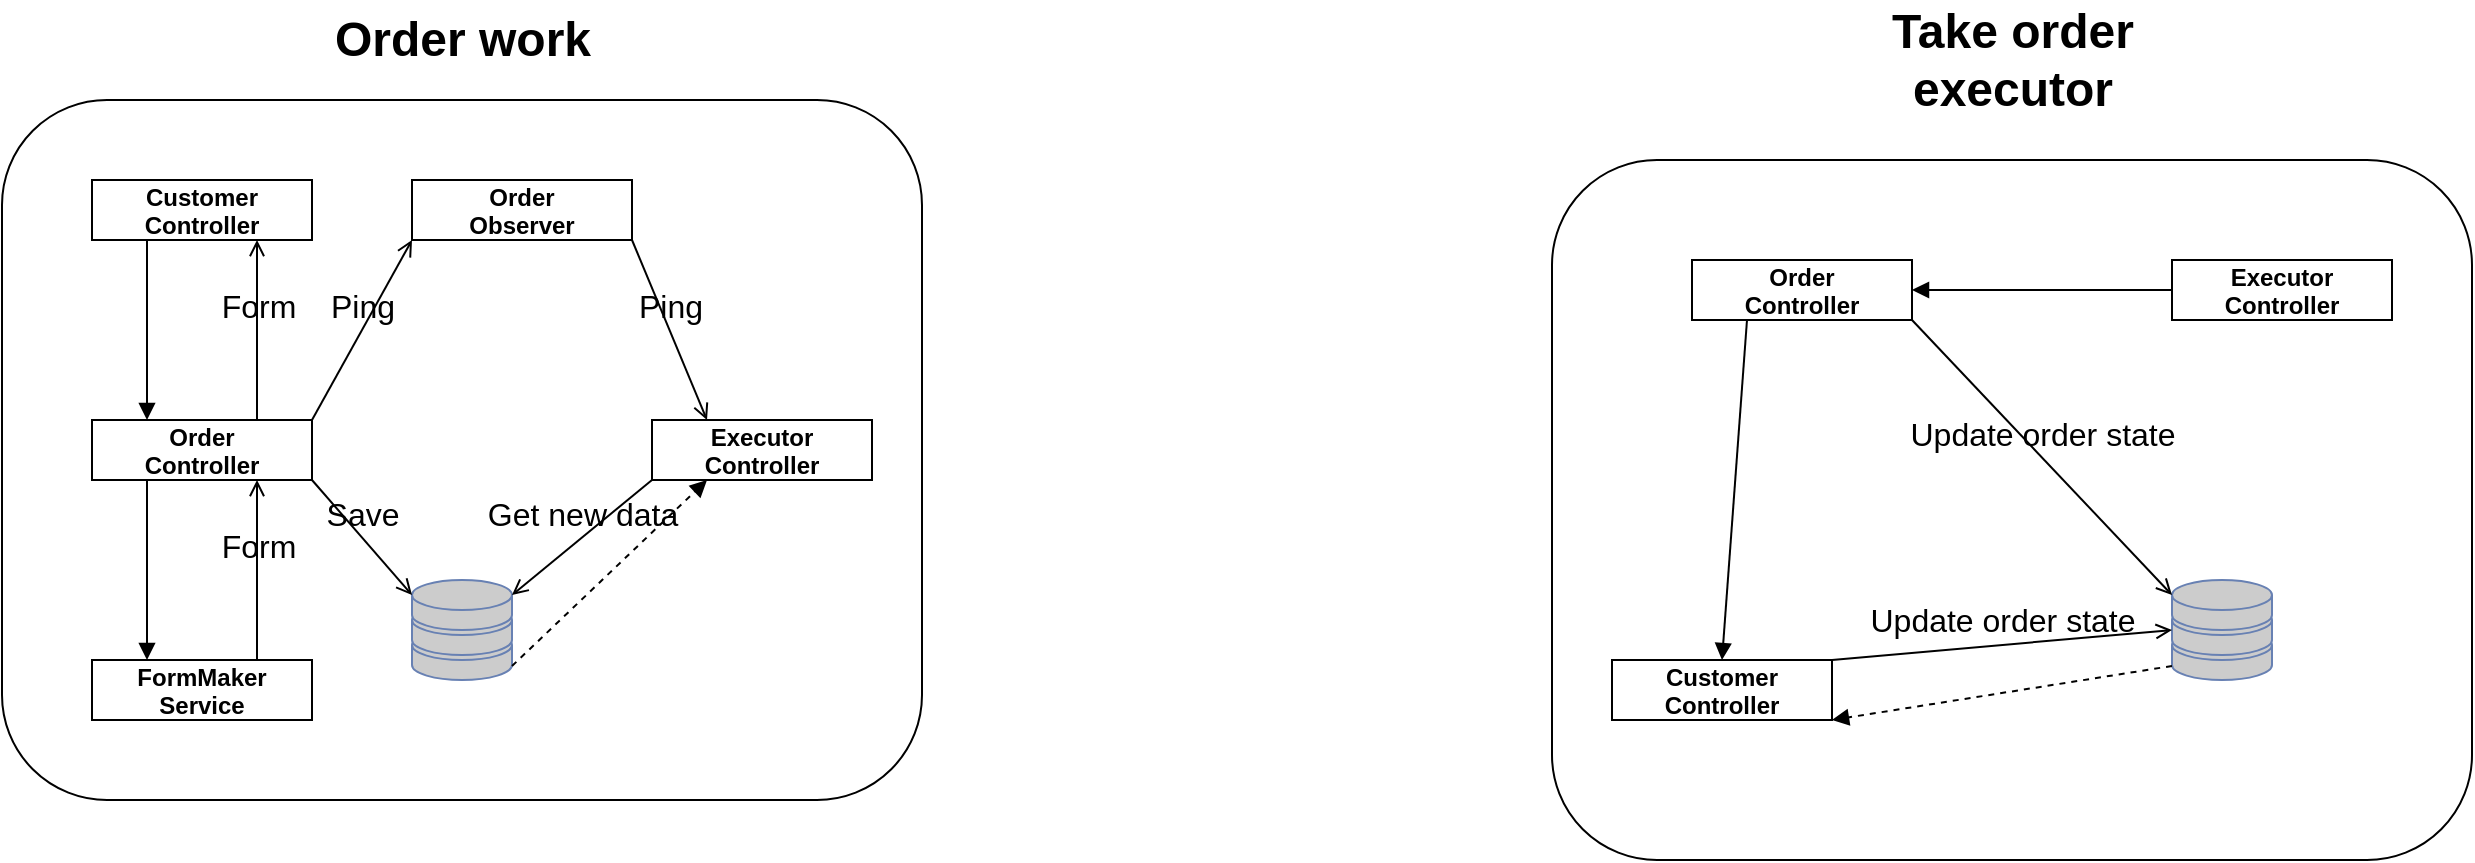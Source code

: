 <mxfile>
    <diagram name="Page-1" id="6rVkB3rfZjAd5fAnftvA">
        <mxGraphModel dx="1103" dy="797" grid="1" gridSize="10" guides="1" tooltips="1" connect="1" arrows="1" fold="1" page="1" pageScale="1" pageWidth="850" pageHeight="1100" math="0" shadow="0">
            <root>
                <mxCell id="0"/>
                <mxCell id="1" parent="0"/>
                <mxCell id="48" value="" style="rounded=1;whiteSpace=wrap;html=1;fontSize=16;fillColor=none;" parent="1" vertex="1">
                    <mxGeometry x="930" y="390" width="460" height="350" as="geometry"/>
                </mxCell>
                <mxCell id="36" value="" style="rounded=1;whiteSpace=wrap;html=1;fontSize=16;fillColor=none;" parent="1" vertex="1">
                    <mxGeometry x="155" y="360" width="460" height="350" as="geometry"/>
                </mxCell>
                <mxCell id="16" value="Customer&#10;Controller" style="fontStyle=1;" parent="1" vertex="1">
                    <mxGeometry x="200" y="400" width="110" height="30" as="geometry"/>
                </mxCell>
                <mxCell id="17" value="Order&#10;Controller" style="fontStyle=1;" parent="1" vertex="1">
                    <mxGeometry x="200" y="520" width="110" height="30" as="geometry"/>
                </mxCell>
                <mxCell id="18" value="Executor&#10;Controller" style="fontStyle=1;" parent="1" vertex="1">
                    <mxGeometry x="480" y="520" width="110" height="30" as="geometry"/>
                </mxCell>
                <mxCell id="19" value="" style="html=1;verticalAlign=bottom;labelBackgroundColor=none;endArrow=block;endFill=1;exitX=0.25;exitY=1;exitDx=0;exitDy=0;entryX=0.25;entryY=0;entryDx=0;entryDy=0;" parent="1" source="16" target="17" edge="1">
                    <mxGeometry width="160" relative="1" as="geometry">
                        <mxPoint x="340" y="500" as="sourcePoint"/>
                        <mxPoint x="500" y="500" as="targetPoint"/>
                    </mxGeometry>
                </mxCell>
                <mxCell id="20" value="" style="fontColor=#0066CC;verticalAlign=top;verticalLabelPosition=bottom;labelPosition=center;align=center;html=1;outlineConnect=0;fillColor=#CCCCCC;strokeColor=#6881B3;gradientColor=none;gradientDirection=north;strokeWidth=2;shape=mxgraph.networks.storage;" parent="1" vertex="1">
                    <mxGeometry x="360" y="600" width="50" height="50" as="geometry"/>
                </mxCell>
                <mxCell id="21" value="&lt;font style=&quot;font-size: 16px;&quot;&gt;Save&lt;/font&gt;" style="html=1;verticalAlign=bottom;labelBackgroundColor=none;endArrow=open;endFill=0;exitX=1;exitY=1;exitDx=0;exitDy=0;entryX=0;entryY=0.15;entryDx=0;entryDy=0;entryPerimeter=0;" parent="1" source="17" target="20" edge="1">
                    <mxGeometry width="160" relative="1" as="geometry">
                        <mxPoint x="340" y="500" as="sourcePoint"/>
                        <mxPoint x="500" y="500" as="targetPoint"/>
                    </mxGeometry>
                </mxCell>
                <mxCell id="22" value="" style="html=1;verticalAlign=bottom;labelBackgroundColor=none;endArrow=block;endFill=1;fontSize=16;exitX=0.25;exitY=1;exitDx=0;exitDy=0;entryX=0.25;entryY=0;entryDx=0;entryDy=0;" parent="1" source="17" target="23" edge="1">
                    <mxGeometry width="160" relative="1" as="geometry">
                        <mxPoint x="340" y="490" as="sourcePoint"/>
                        <mxPoint x="230" y="680" as="targetPoint"/>
                    </mxGeometry>
                </mxCell>
                <mxCell id="23" value="FormMaker&#10;Service" style="fontStyle=1;" parent="1" vertex="1">
                    <mxGeometry x="200" y="640" width="110" height="30" as="geometry"/>
                </mxCell>
                <mxCell id="24" value="&lt;font style=&quot;font-size: 16px;&quot;&gt;Form&lt;/font&gt;" style="html=1;verticalAlign=bottom;labelBackgroundColor=none;endArrow=open;endFill=0;exitX=0.75;exitY=0;exitDx=0;exitDy=0;entryX=0.75;entryY=1;entryDx=0;entryDy=0;" parent="1" source="23" target="17" edge="1">
                    <mxGeometry width="160" relative="1" as="geometry">
                        <mxPoint x="320" y="560" as="sourcePoint"/>
                        <mxPoint x="390" y="647.5" as="targetPoint"/>
                    </mxGeometry>
                </mxCell>
                <mxCell id="25" value="&lt;font style=&quot;font-size: 16px;&quot;&gt;Form&lt;/font&gt;" style="html=1;verticalAlign=bottom;labelBackgroundColor=none;endArrow=open;endFill=0;exitX=0.75;exitY=0;exitDx=0;exitDy=0;entryX=0.75;entryY=1;entryDx=0;entryDy=0;" parent="1" source="17" target="16" edge="1">
                    <mxGeometry width="160" relative="1" as="geometry">
                        <mxPoint x="292.5" y="690" as="sourcePoint"/>
                        <mxPoint x="292.5" y="560" as="targetPoint"/>
                    </mxGeometry>
                </mxCell>
                <mxCell id="27" value="Order&#10;Observer" style="fontStyle=1;" parent="1" vertex="1">
                    <mxGeometry x="360" y="400" width="110" height="30" as="geometry"/>
                </mxCell>
                <mxCell id="28" value="&lt;font style=&quot;font-size: 16px;&quot;&gt;Ping&lt;/font&gt;" style="html=1;verticalAlign=bottom;labelBackgroundColor=none;endArrow=open;endFill=0;exitX=1;exitY=0;exitDx=0;exitDy=0;entryX=0;entryY=1;entryDx=0;entryDy=0;" parent="1" source="17" target="27" edge="1">
                    <mxGeometry x="-0.002" width="160" relative="1" as="geometry">
                        <mxPoint x="320" y="560" as="sourcePoint"/>
                        <mxPoint x="390" y="647.5" as="targetPoint"/>
                        <mxPoint as="offset"/>
                    </mxGeometry>
                </mxCell>
                <mxCell id="29" value="&lt;font style=&quot;font-size: 16px;&quot;&gt;Ping&lt;/font&gt;" style="html=1;verticalAlign=bottom;labelBackgroundColor=none;endArrow=open;endFill=0;exitX=1;exitY=1;exitDx=0;exitDy=0;entryX=0.25;entryY=0;entryDx=0;entryDy=0;" parent="1" source="27" target="18" edge="1">
                    <mxGeometry x="-0.002" width="160" relative="1" as="geometry">
                        <mxPoint x="320" y="530" as="sourcePoint"/>
                        <mxPoint x="410" y="360" as="targetPoint"/>
                        <mxPoint as="offset"/>
                    </mxGeometry>
                </mxCell>
                <mxCell id="31" value="&lt;font style=&quot;font-size: 16px;&quot;&gt;Get new data&lt;/font&gt;" style="html=1;verticalAlign=bottom;labelBackgroundColor=none;endArrow=open;endFill=0;exitX=0;exitY=1;exitDx=0;exitDy=0;entryX=1;entryY=0.15;entryDx=0;entryDy=0;entryPerimeter=0;" parent="1" source="18" target="20" edge="1">
                    <mxGeometry x="-0.002" width="160" relative="1" as="geometry">
                        <mxPoint x="520" y="360" as="sourcePoint"/>
                        <mxPoint x="557.5" y="530" as="targetPoint"/>
                        <mxPoint as="offset"/>
                    </mxGeometry>
                </mxCell>
                <mxCell id="32" value="" style="html=1;verticalAlign=bottom;labelBackgroundColor=none;endArrow=block;endFill=1;dashed=1;fontSize=16;exitX=1;exitY=0.86;exitDx=0;exitDy=0;exitPerimeter=0;entryX=0.25;entryY=1;entryDx=0;entryDy=0;" parent="1" source="20" target="18" edge="1">
                    <mxGeometry width="160" relative="1" as="geometry">
                        <mxPoint x="340" y="490" as="sourcePoint"/>
                        <mxPoint x="500" y="490" as="targetPoint"/>
                    </mxGeometry>
                </mxCell>
                <mxCell id="33" value="Order work" style="text;strokeColor=none;fillColor=none;html=1;fontSize=24;fontStyle=1;verticalAlign=middle;align=center;" parent="1" vertex="1">
                    <mxGeometry x="310" y="310" width="150" height="40" as="geometry"/>
                </mxCell>
                <mxCell id="37" value="Executor&#10;Controller" style="fontStyle=1;" parent="1" vertex="1">
                    <mxGeometry x="1240" y="440" width="110" height="30" as="geometry"/>
                </mxCell>
                <mxCell id="39" value="Take order&lt;br&gt;executor" style="text;strokeColor=none;fillColor=none;html=1;fontSize=24;fontStyle=1;verticalAlign=middle;align=center;" parent="1" vertex="1">
                    <mxGeometry x="1080" y="310" width="160" height="60" as="geometry"/>
                </mxCell>
                <mxCell id="40" value="Order&#10;Controller" style="fontStyle=1;" parent="1" vertex="1">
                    <mxGeometry x="1000" y="440" width="110" height="30" as="geometry"/>
                </mxCell>
                <mxCell id="41" value="" style="html=1;verticalAlign=bottom;labelBackgroundColor=none;endArrow=block;endFill=1;entryX=1;entryY=0.5;entryDx=0;entryDy=0;exitX=0;exitY=0.5;exitDx=0;exitDy=0;" parent="1" source="37" target="40" edge="1">
                    <mxGeometry width="160" relative="1" as="geometry">
                        <mxPoint x="1260" y="590" as="sourcePoint"/>
                        <mxPoint x="1267.5" y="640" as="targetPoint"/>
                    </mxGeometry>
                </mxCell>
                <mxCell id="42" value="Customer&#10;Controller" style="fontStyle=1;" parent="1" vertex="1">
                    <mxGeometry x="960" y="640" width="110" height="30" as="geometry"/>
                </mxCell>
                <mxCell id="43" value="" style="html=1;verticalAlign=bottom;labelBackgroundColor=none;endArrow=block;endFill=1;exitX=0.25;exitY=1;exitDx=0;exitDy=0;entryX=0.5;entryY=0;entryDx=0;entryDy=0;" parent="1" source="40" target="42" edge="1">
                    <mxGeometry width="160" relative="1" as="geometry">
                        <mxPoint x="1037.5" y="440" as="sourcePoint"/>
                        <mxPoint x="1037.5" y="530" as="targetPoint"/>
                    </mxGeometry>
                </mxCell>
                <mxCell id="44" value="" style="fontColor=#0066CC;verticalAlign=top;verticalLabelPosition=bottom;labelPosition=center;align=center;html=1;outlineConnect=0;fillColor=#CCCCCC;strokeColor=#6881B3;gradientColor=none;gradientDirection=north;strokeWidth=2;shape=mxgraph.networks.storage;" parent="1" vertex="1">
                    <mxGeometry x="1240" y="600" width="50" height="50" as="geometry"/>
                </mxCell>
                <mxCell id="45" value="&lt;font style=&quot;font-size: 16px;&quot;&gt;Update order state&lt;/font&gt;" style="html=1;verticalAlign=bottom;labelBackgroundColor=none;endArrow=open;endFill=0;exitX=1;exitY=1;exitDx=0;exitDy=0;entryX=0;entryY=0.15;entryDx=0;entryDy=0;entryPerimeter=0;" parent="1" source="40" target="44" edge="1">
                    <mxGeometry width="160" relative="1" as="geometry">
                        <mxPoint x="1150" y="700" as="sourcePoint"/>
                        <mxPoint x="1340" y="650" as="targetPoint"/>
                    </mxGeometry>
                </mxCell>
                <mxCell id="46" value="&lt;font style=&quot;font-size: 16px;&quot;&gt;Update order state&lt;/font&gt;" style="html=1;verticalAlign=bottom;labelBackgroundColor=none;endArrow=open;endFill=0;exitX=1;exitY=0;exitDx=0;exitDy=0;entryX=0;entryY=0.5;entryDx=0;entryDy=0;entryPerimeter=0;" parent="1" source="42" target="44" edge="1">
                    <mxGeometry width="160" relative="1" as="geometry">
                        <mxPoint x="1120" y="480" as="sourcePoint"/>
                        <mxPoint x="1210" y="617.5" as="targetPoint"/>
                    </mxGeometry>
                </mxCell>
                <mxCell id="47" value="" style="html=1;verticalAlign=bottom;labelBackgroundColor=none;endArrow=block;endFill=1;dashed=1;fontSize=16;exitX=0;exitY=0.86;exitDx=0;exitDy=0;exitPerimeter=0;entryX=1;entryY=1;entryDx=0;entryDy=0;" parent="1" source="44" target="42" edge="1">
                    <mxGeometry width="160" relative="1" as="geometry">
                        <mxPoint x="1000" y="580" as="sourcePoint"/>
                        <mxPoint x="1160" y="580" as="targetPoint"/>
                    </mxGeometry>
                </mxCell>
            </root>
        </mxGraphModel>
    </diagram>
</mxfile>
